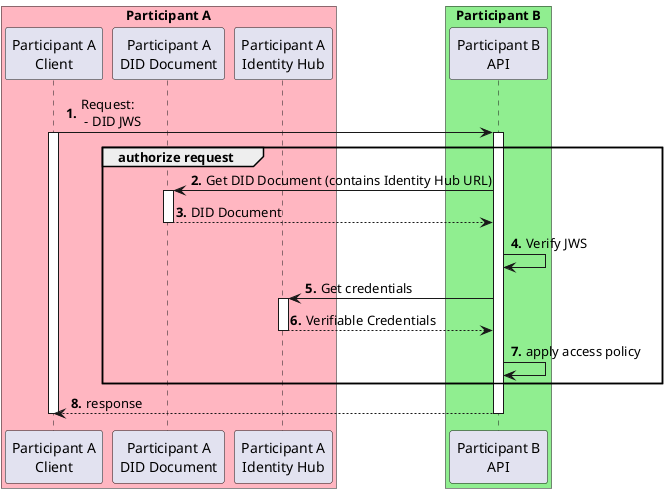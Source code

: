 @startuml
autonumber "<b>0'.'"
box "Participant A" #LightPink
Participant "Participant A\nClient" as ParticipantA
Participant "Participant A\nDID Document" as DID
Participant "Participant A\nIdentity Hub" as IDHUB
end box
box "Participant B" #LightGreen
Participant "Participant B\nAPI" as B
end box

ParticipantA -> B ++: Request:\n - DID JWS
activate ParticipantA
group authorize request
  B -> DID ++: Get DID Document (contains Identity Hub URL)
  return DID Document
  B -> B: Verify JWS
  B -> IDHUB ++: Get credentials
  return Verifiable Credentials
  B -> B: apply access policy
end
return response
deactivate ParticipantA

@enduml